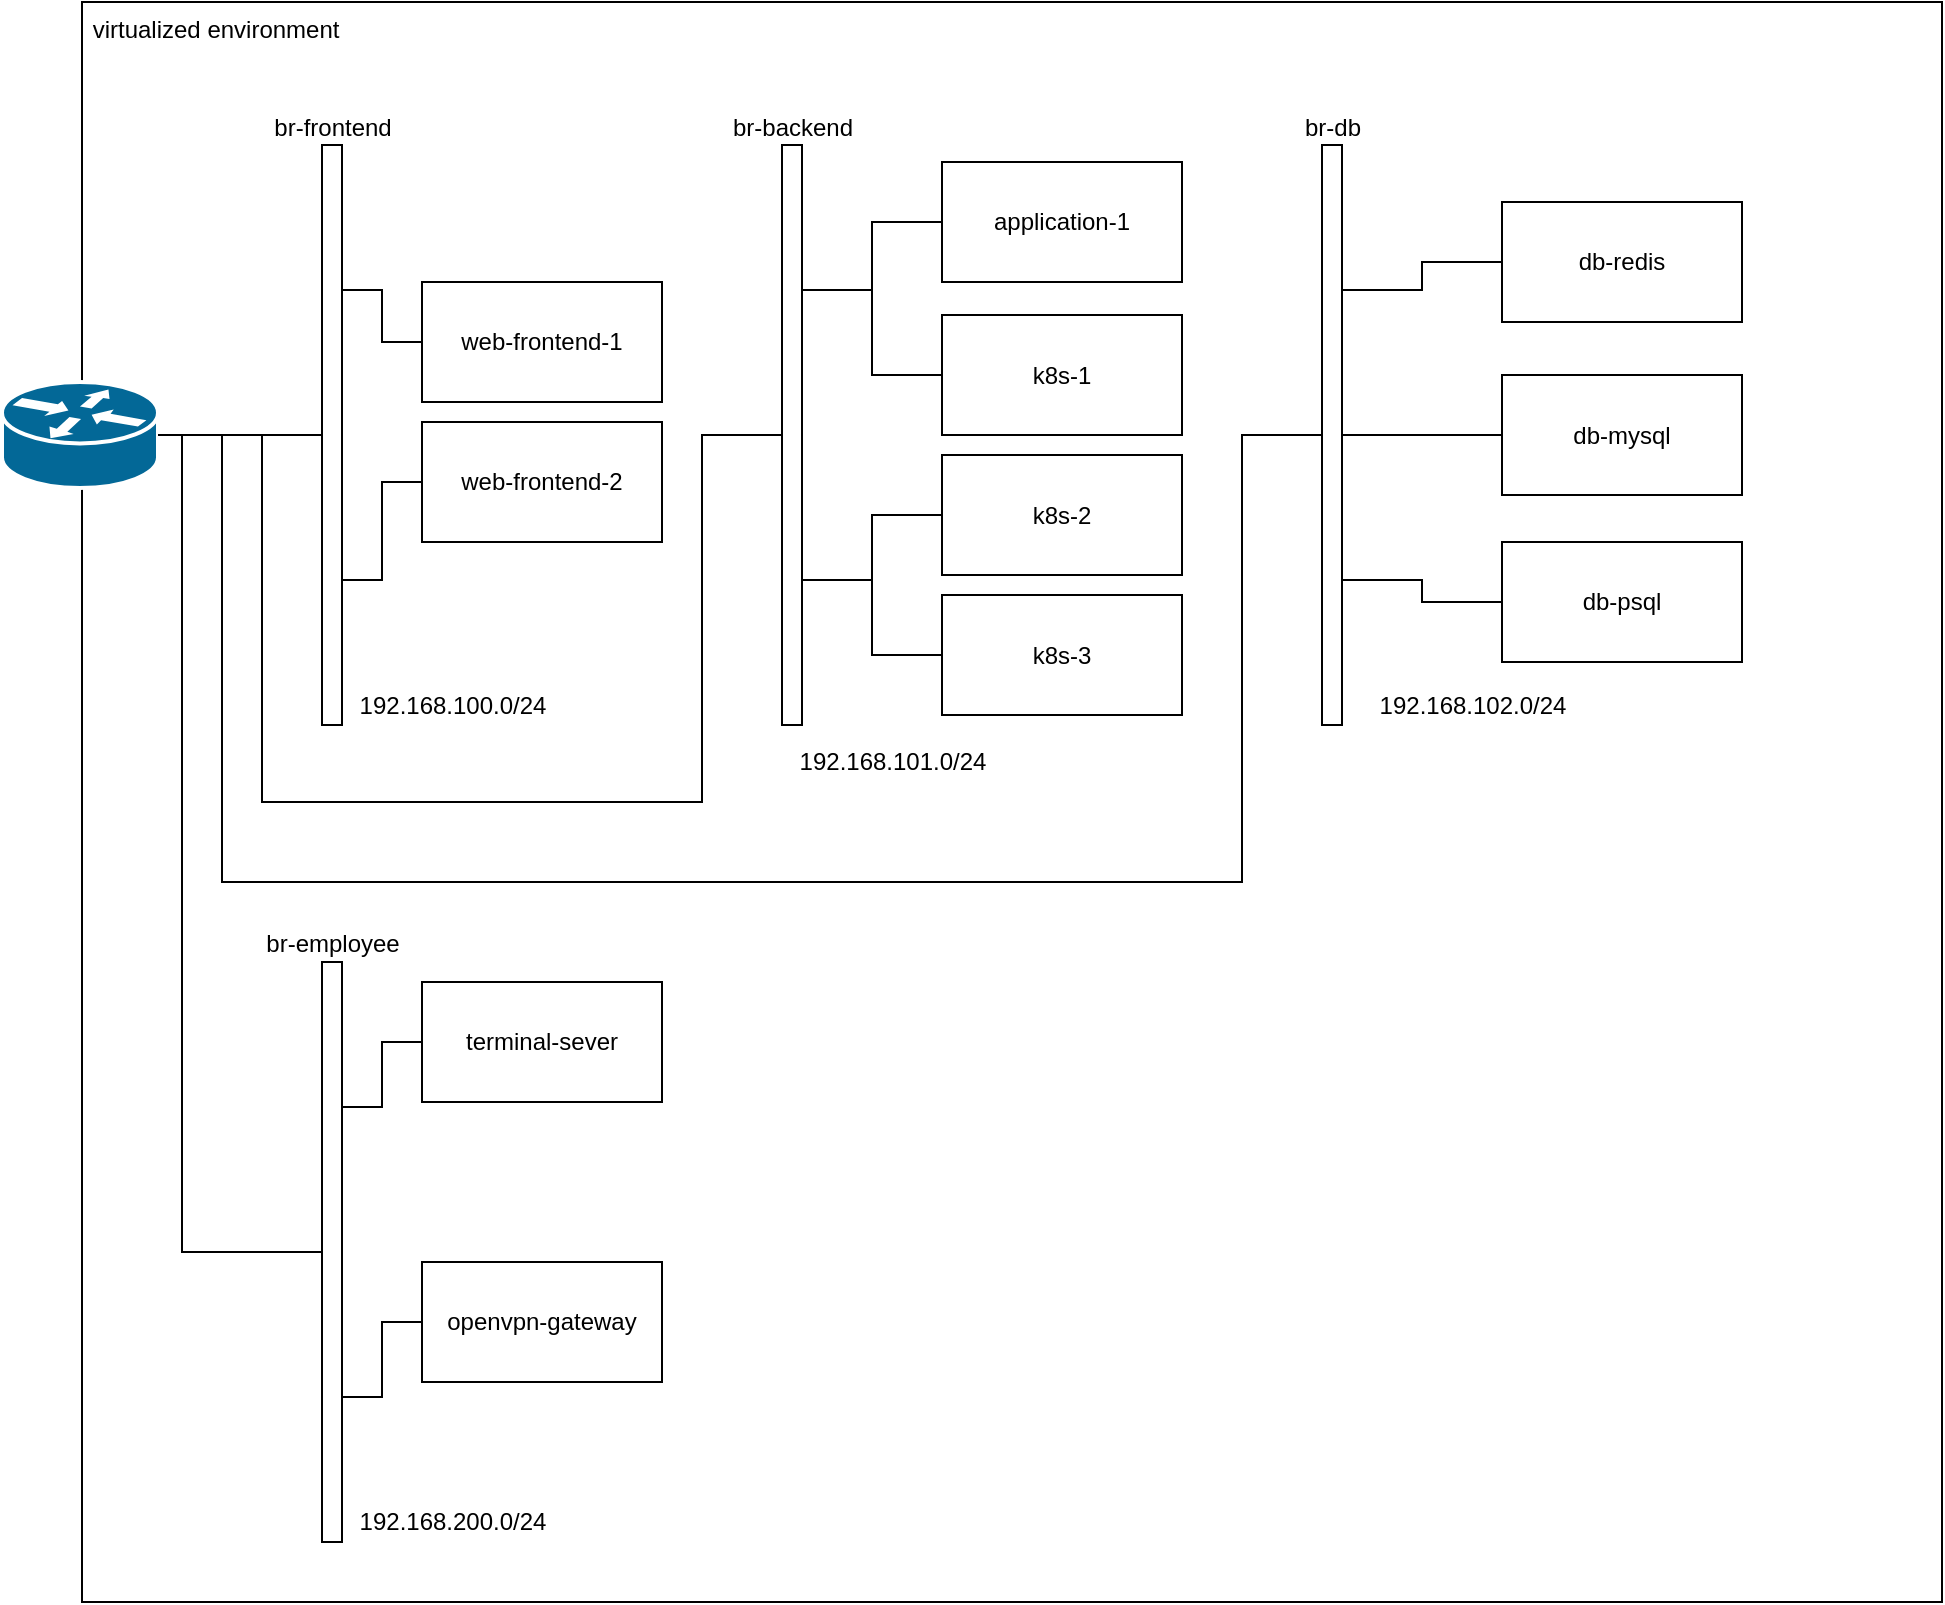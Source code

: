 <mxfile version="15.4.0" type="device"><diagram id="ftLzmsLyrwE4esRIsy0w" name="network"><mxGraphModel dx="2272" dy="806" grid="1" gridSize="10" guides="1" tooltips="1" connect="1" arrows="1" fold="1" page="1" pageScale="1" pageWidth="850" pageHeight="1100" math="0" shadow="0"><root><mxCell id="0"/><mxCell id="1" parent="0"/><mxCell id="VholS22kbWtKVHYesf5g-1" value="&amp;nbsp;virtualized environment" style="rounded=0;whiteSpace=wrap;html=1;fillColor=none;verticalAlign=top;align=left;labelPosition=center;verticalLabelPosition=middle;horizontal=1;" parent="1" vertex="1"><mxGeometry x="20" y="50" width="930" height="800" as="geometry"/></mxCell><mxCell id="VholS22kbWtKVHYesf5g-9" style="edgeStyle=orthogonalEdgeStyle;rounded=0;orthogonalLoop=1;jettySize=auto;html=1;entryX=0;entryY=0.5;entryDx=0;entryDy=0;endArrow=none;endFill=0;" parent="1" source="VholS22kbWtKVHYesf5g-2" target="VholS22kbWtKVHYesf5g-6" edge="1"><mxGeometry relative="1" as="geometry"/></mxCell><mxCell id="VholS22kbWtKVHYesf5g-2" value="" style="shape=mxgraph.cisco.routers.router;html=1;pointerEvents=1;dashed=0;fillColor=#036897;strokeColor=#ffffff;strokeWidth=2;verticalLabelPosition=bottom;verticalAlign=top;align=center;outlineConnect=0;" parent="1" vertex="1"><mxGeometry x="-20" y="240" width="78" height="53" as="geometry"/></mxCell><mxCell id="VholS22kbWtKVHYesf5g-4" value="web-frontend-1" style="rounded=0;whiteSpace=wrap;html=1;" parent="1" vertex="1"><mxGeometry x="190" y="190" width="120" height="60" as="geometry"/></mxCell><mxCell id="VholS22kbWtKVHYesf5g-5" value="web-frontend-2" style="rounded=0;whiteSpace=wrap;html=1;" parent="1" vertex="1"><mxGeometry x="190" y="260" width="120" height="60" as="geometry"/></mxCell><mxCell id="VholS22kbWtKVHYesf5g-10" style="edgeStyle=orthogonalEdgeStyle;rounded=0;orthogonalLoop=1;jettySize=auto;html=1;exitX=1;exitY=0.25;exitDx=0;exitDy=0;entryX=0;entryY=0.5;entryDx=0;entryDy=0;endArrow=none;endFill=0;" parent="1" source="VholS22kbWtKVHYesf5g-6" target="VholS22kbWtKVHYesf5g-4" edge="1"><mxGeometry relative="1" as="geometry"/></mxCell><mxCell id="VholS22kbWtKVHYesf5g-11" style="edgeStyle=orthogonalEdgeStyle;rounded=0;orthogonalLoop=1;jettySize=auto;html=1;exitX=1;exitY=0.75;exitDx=0;exitDy=0;entryX=0;entryY=0.5;entryDx=0;entryDy=0;endArrow=none;endFill=0;" parent="1" source="VholS22kbWtKVHYesf5g-6" target="VholS22kbWtKVHYesf5g-5" edge="1"><mxGeometry relative="1" as="geometry"/></mxCell><mxCell id="VholS22kbWtKVHYesf5g-6" value="br-frontend" style="rounded=0;html=1;verticalAlign=bottom;labelPosition=center;verticalLabelPosition=top;align=center;" parent="1" vertex="1"><mxGeometry x="140" y="121.5" width="10" height="290" as="geometry"/></mxCell><mxCell id="VholS22kbWtKVHYesf5g-30" style="edgeStyle=orthogonalEdgeStyle;rounded=0;orthogonalLoop=1;jettySize=auto;html=1;exitX=0;exitY=0.5;exitDx=0;exitDy=0;entryX=1;entryY=0.5;entryDx=0;entryDy=0;entryPerimeter=0;endArrow=none;endFill=0;" parent="1" source="VholS22kbWtKVHYesf5g-7" target="VholS22kbWtKVHYesf5g-2" edge="1"><mxGeometry relative="1" as="geometry"><Array as="points"><mxPoint x="330" y="267"/><mxPoint x="330" y="450"/><mxPoint x="110" y="450"/><mxPoint x="110" y="267"/></Array></mxGeometry></mxCell><mxCell id="VholS22kbWtKVHYesf5g-7" value="br-backend" style="rounded=0;html=1;verticalAlign=bottom;labelPosition=center;verticalLabelPosition=top;align=center;" parent="1" vertex="1"><mxGeometry x="370" y="121.5" width="10" height="290" as="geometry"/></mxCell><mxCell id="VholS22kbWtKVHYesf5g-31" style="edgeStyle=orthogonalEdgeStyle;rounded=0;orthogonalLoop=1;jettySize=auto;html=1;exitX=0;exitY=0.5;exitDx=0;exitDy=0;entryX=1;entryY=0.5;entryDx=0;entryDy=0;entryPerimeter=0;endArrow=none;endFill=0;" parent="1" source="VholS22kbWtKVHYesf5g-8" target="VholS22kbWtKVHYesf5g-2" edge="1"><mxGeometry relative="1" as="geometry"><Array as="points"><mxPoint x="600" y="267"/><mxPoint x="600" y="490"/><mxPoint x="90" y="490"/><mxPoint x="90" y="267"/></Array></mxGeometry></mxCell><mxCell id="VholS22kbWtKVHYesf5g-8" value="br-db" style="rounded=0;html=1;verticalAlign=bottom;labelPosition=center;verticalLabelPosition=top;align=center;" parent="1" vertex="1"><mxGeometry x="640" y="121.5" width="10" height="290" as="geometry"/></mxCell><mxCell id="VholS22kbWtKVHYesf5g-22" style="edgeStyle=orthogonalEdgeStyle;rounded=0;orthogonalLoop=1;jettySize=auto;html=1;exitX=0;exitY=0.5;exitDx=0;exitDy=0;entryX=1;entryY=0.25;entryDx=0;entryDy=0;endArrow=none;endFill=0;" parent="1" source="VholS22kbWtKVHYesf5g-14" target="VholS22kbWtKVHYesf5g-7" edge="1"><mxGeometry relative="1" as="geometry"/></mxCell><mxCell id="VholS22kbWtKVHYesf5g-14" value="application-1" style="rounded=0;whiteSpace=wrap;html=1;" parent="1" vertex="1"><mxGeometry x="450" y="130" width="120" height="60" as="geometry"/></mxCell><mxCell id="VholS22kbWtKVHYesf5g-21" style="edgeStyle=orthogonalEdgeStyle;rounded=0;orthogonalLoop=1;jettySize=auto;html=1;exitX=0;exitY=0.5;exitDx=0;exitDy=0;entryX=1;entryY=0.25;entryDx=0;entryDy=0;endArrow=none;endFill=0;" parent="1" source="VholS22kbWtKVHYesf5g-15" target="VholS22kbWtKVHYesf5g-7" edge="1"><mxGeometry relative="1" as="geometry"/></mxCell><mxCell id="VholS22kbWtKVHYesf5g-15" value="k8s-1" style="rounded=0;whiteSpace=wrap;html=1;" parent="1" vertex="1"><mxGeometry x="450" y="206.5" width="120" height="60" as="geometry"/></mxCell><mxCell id="VholS22kbWtKVHYesf5g-20" style="edgeStyle=orthogonalEdgeStyle;rounded=0;orthogonalLoop=1;jettySize=auto;html=1;exitX=0;exitY=0.5;exitDx=0;exitDy=0;entryX=1;entryY=0.75;entryDx=0;entryDy=0;endArrow=none;endFill=0;" parent="1" source="VholS22kbWtKVHYesf5g-16" target="VholS22kbWtKVHYesf5g-7" edge="1"><mxGeometry relative="1" as="geometry"/></mxCell><mxCell id="VholS22kbWtKVHYesf5g-16" value="k8s-2" style="rounded=0;whiteSpace=wrap;html=1;" parent="1" vertex="1"><mxGeometry x="450" y="276.5" width="120" height="60" as="geometry"/></mxCell><mxCell id="VholS22kbWtKVHYesf5g-18" style="edgeStyle=orthogonalEdgeStyle;rounded=0;orthogonalLoop=1;jettySize=auto;html=1;exitX=0;exitY=0.5;exitDx=0;exitDy=0;entryX=1;entryY=0.75;entryDx=0;entryDy=0;endArrow=none;endFill=0;" parent="1" source="VholS22kbWtKVHYesf5g-17" target="VholS22kbWtKVHYesf5g-7" edge="1"><mxGeometry relative="1" as="geometry"/></mxCell><mxCell id="VholS22kbWtKVHYesf5g-17" value="k8s-3" style="rounded=0;whiteSpace=wrap;html=1;" parent="1" vertex="1"><mxGeometry x="450" y="346.5" width="120" height="60" as="geometry"/></mxCell><mxCell id="VholS22kbWtKVHYesf5g-29" style="edgeStyle=orthogonalEdgeStyle;rounded=0;orthogonalLoop=1;jettySize=auto;html=1;exitX=0;exitY=0.5;exitDx=0;exitDy=0;entryX=1;entryY=0.5;entryDx=0;entryDy=0;endArrow=none;endFill=0;" parent="1" source="VholS22kbWtKVHYesf5g-24" target="VholS22kbWtKVHYesf5g-8" edge="1"><mxGeometry relative="1" as="geometry"/></mxCell><mxCell id="VholS22kbWtKVHYesf5g-24" value="db-mysql" style="rounded=0;whiteSpace=wrap;html=1;" parent="1" vertex="1"><mxGeometry x="730" y="236.5" width="120" height="60" as="geometry"/></mxCell><mxCell id="VholS22kbWtKVHYesf5g-35" style="edgeStyle=orthogonalEdgeStyle;rounded=0;orthogonalLoop=1;jettySize=auto;html=1;exitX=0;exitY=0.5;exitDx=0;exitDy=0;entryX=1;entryY=0.75;entryDx=0;entryDy=0;endArrow=none;endFill=0;" parent="1" source="VholS22kbWtKVHYesf5g-32" target="VholS22kbWtKVHYesf5g-8" edge="1"><mxGeometry relative="1" as="geometry"/></mxCell><mxCell id="VholS22kbWtKVHYesf5g-32" value="db-psql" style="rounded=0;whiteSpace=wrap;html=1;" parent="1" vertex="1"><mxGeometry x="730" y="320" width="120" height="60" as="geometry"/></mxCell><mxCell id="VholS22kbWtKVHYesf5g-34" style="edgeStyle=orthogonalEdgeStyle;rounded=0;orthogonalLoop=1;jettySize=auto;html=1;exitX=0;exitY=0.5;exitDx=0;exitDy=0;entryX=1;entryY=0.25;entryDx=0;entryDy=0;endArrow=none;endFill=0;" parent="1" source="VholS22kbWtKVHYesf5g-33" target="VholS22kbWtKVHYesf5g-8" edge="1"><mxGeometry relative="1" as="geometry"/></mxCell><mxCell id="VholS22kbWtKVHYesf5g-33" value="db-redis" style="rounded=0;whiteSpace=wrap;html=1;" parent="1" vertex="1"><mxGeometry x="730" y="150" width="120" height="60" as="geometry"/></mxCell><mxCell id="VholS22kbWtKVHYesf5g-38" value="192.168.100.0/24" style="text;html=1;align=center;verticalAlign=middle;resizable=0;points=[];autosize=1;strokeColor=none;fillColor=none;" parent="1" vertex="1"><mxGeometry x="150" y="391.5" width="110" height="20" as="geometry"/></mxCell><mxCell id="VholS22kbWtKVHYesf5g-39" value="192.168.101.0/24" style="text;html=1;align=center;verticalAlign=middle;resizable=0;points=[];autosize=1;strokeColor=none;fillColor=none;" parent="1" vertex="1"><mxGeometry x="370" y="420" width="110" height="20" as="geometry"/></mxCell><mxCell id="VholS22kbWtKVHYesf5g-40" value="192.168.102.0/24" style="text;html=1;align=center;verticalAlign=middle;resizable=0;points=[];autosize=1;strokeColor=none;fillColor=none;" parent="1" vertex="1"><mxGeometry x="660" y="391.5" width="110" height="20" as="geometry"/></mxCell><mxCell id="VholS22kbWtKVHYesf5g-45" style="edgeStyle=orthogonalEdgeStyle;rounded=0;orthogonalLoop=1;jettySize=auto;html=1;exitX=0;exitY=0.5;exitDx=0;exitDy=0;entryX=1;entryY=0.5;entryDx=0;entryDy=0;entryPerimeter=0;endArrow=none;endFill=0;" parent="1" source="VholS22kbWtKVHYesf5g-41" target="VholS22kbWtKVHYesf5g-2" edge="1"><mxGeometry relative="1" as="geometry"><Array as="points"><mxPoint x="70" y="675"/><mxPoint x="70" y="267"/></Array></mxGeometry></mxCell><mxCell id="VholS22kbWtKVHYesf5g-41" value="br-employee" style="rounded=0;html=1;verticalAlign=bottom;labelPosition=center;verticalLabelPosition=top;align=center;" parent="1" vertex="1"><mxGeometry x="140" y="530" width="10" height="290" as="geometry"/></mxCell><mxCell id="VholS22kbWtKVHYesf5g-44" style="edgeStyle=orthogonalEdgeStyle;rounded=0;orthogonalLoop=1;jettySize=auto;html=1;exitX=0;exitY=0.5;exitDx=0;exitDy=0;entryX=1;entryY=0.25;entryDx=0;entryDy=0;endArrow=none;endFill=0;" parent="1" source="VholS22kbWtKVHYesf5g-42" target="VholS22kbWtKVHYesf5g-41" edge="1"><mxGeometry relative="1" as="geometry"/></mxCell><mxCell id="VholS22kbWtKVHYesf5g-42" value="terminal-sever" style="rounded=0;whiteSpace=wrap;html=1;" parent="1" vertex="1"><mxGeometry x="190" y="540" width="120" height="60" as="geometry"/></mxCell><mxCell id="VholS22kbWtKVHYesf5g-46" value="192.168.200.0/24" style="text;html=1;align=center;verticalAlign=middle;resizable=0;points=[];autosize=1;strokeColor=none;fillColor=none;" parent="1" vertex="1"><mxGeometry x="150" y="800" width="110" height="20" as="geometry"/></mxCell><mxCell id="VholS22kbWtKVHYesf5g-48" style="edgeStyle=orthogonalEdgeStyle;rounded=0;orthogonalLoop=1;jettySize=auto;html=1;exitX=0;exitY=0.5;exitDx=0;exitDy=0;entryX=1;entryY=0.75;entryDx=0;entryDy=0;endArrow=none;endFill=0;" parent="1" source="VholS22kbWtKVHYesf5g-47" target="VholS22kbWtKVHYesf5g-41" edge="1"><mxGeometry relative="1" as="geometry"/></mxCell><mxCell id="VholS22kbWtKVHYesf5g-47" value="openvpn-gateway" style="rounded=0;whiteSpace=wrap;html=1;" parent="1" vertex="1"><mxGeometry x="190" y="680" width="120" height="60" as="geometry"/></mxCell></root></mxGraphModel></diagram></mxfile>
